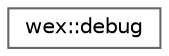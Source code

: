 digraph "Graphical Class Hierarchy"
{
 // LATEX_PDF_SIZE
  bgcolor="transparent";
  edge [fontname=Helvetica,fontsize=10,labelfontname=Helvetica,labelfontsize=10];
  node [fontname=Helvetica,fontsize=10,shape=box,height=0.2,width=0.4];
  rankdir="LR";
  Node0 [id="Node000000",label="wex::debug",height=0.2,width=0.4,color="grey40", fillcolor="white", style="filled",URL="$classwex_1_1debug.html",tooltip="Offers a debug class that allows you to use an stc component as graphical interface for a debug proce..."];
}
